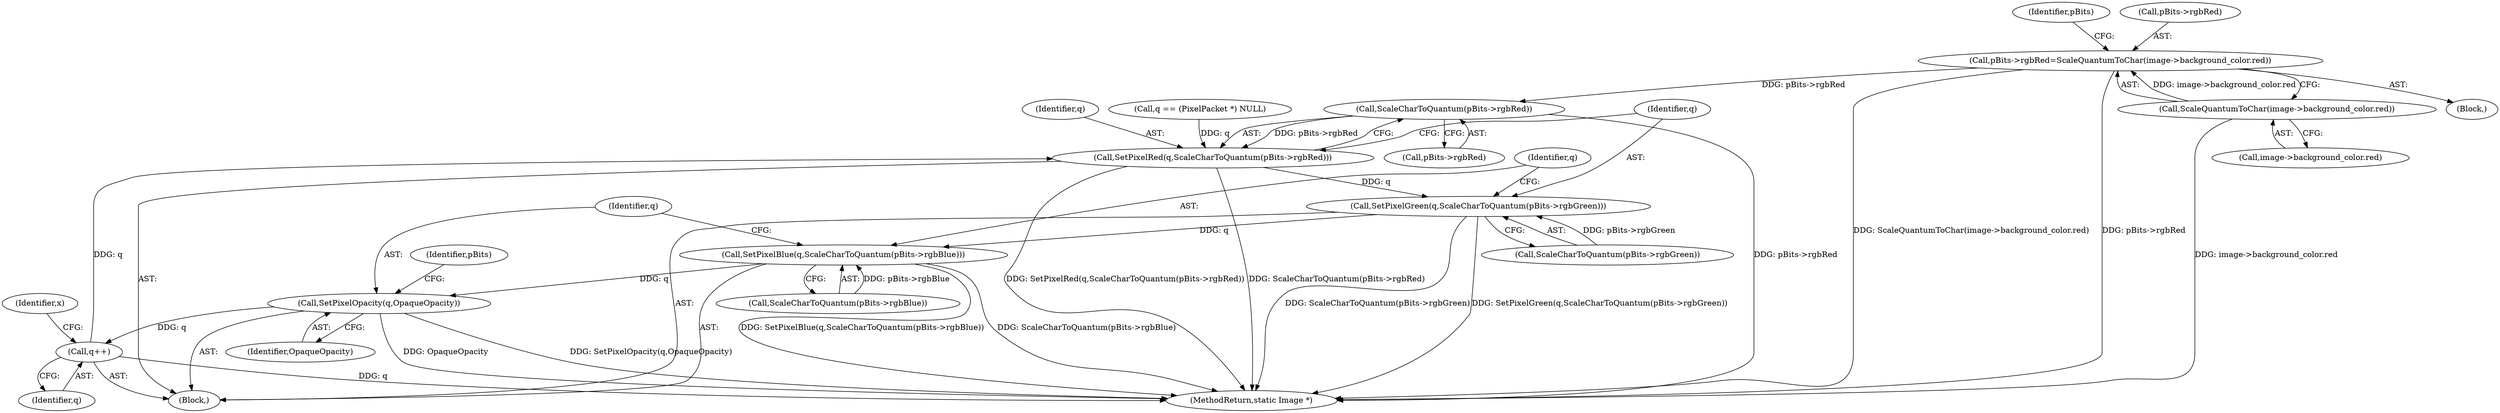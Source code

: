 digraph "0_ImageMagick_f6e9d0d9955e85bdd7540b251cd50d598dacc5e6_15@pointer" {
"1000767" [label="(Call,ScaleCharToQuantum(pBits->rgbRed))"];
"1000651" [label="(Call,pBits->rgbRed=ScaleQuantumToChar(image->background_color.red))"];
"1000655" [label="(Call,ScaleQuantumToChar(image->background_color.red))"];
"1000765" [label="(Call,SetPixelRed(q,ScaleCharToQuantum(pBits->rgbRed)))"];
"1000771" [label="(Call,SetPixelGreen(q,ScaleCharToQuantum(pBits->rgbGreen)))"];
"1000777" [label="(Call,SetPixelBlue(q,ScaleCharToQuantum(pBits->rgbBlue)))"];
"1000783" [label="(Call,SetPixelOpacity(q,OpaqueOpacity))"];
"1000788" [label="(Call,q++)"];
"1000655" [label="(Call,ScaleQuantumToChar(image->background_color.red))"];
"1000772" [label="(Identifier,q)"];
"1000764" [label="(Block,)"];
"1000773" [label="(Call,ScaleCharToQuantum(pBits->rgbGreen))"];
"1000809" [label="(MethodReturn,static Image *)"];
"1000763" [label="(Identifier,x)"];
"1000765" [label="(Call,SetPixelRed(q,ScaleCharToQuantum(pBits->rgbRed)))"];
"1000745" [label="(Call,q == (PixelPacket *) NULL)"];
"1000766" [label="(Identifier,q)"];
"1000663" [label="(Identifier,pBits)"];
"1000656" [label="(Call,image->background_color.red)"];
"1000785" [label="(Identifier,OpaqueOpacity)"];
"1000651" [label="(Call,pBits->rgbRed=ScaleQuantumToChar(image->background_color.red))"];
"1000767" [label="(Call,ScaleCharToQuantum(pBits->rgbRed))"];
"1000652" [label="(Call,pBits->rgbRed)"];
"1000788" [label="(Call,q++)"];
"1000650" [label="(Block,)"];
"1000787" [label="(Identifier,pBits)"];
"1000778" [label="(Identifier,q)"];
"1000789" [label="(Identifier,q)"];
"1000771" [label="(Call,SetPixelGreen(q,ScaleCharToQuantum(pBits->rgbGreen)))"];
"1000768" [label="(Call,pBits->rgbRed)"];
"1000784" [label="(Identifier,q)"];
"1000777" [label="(Call,SetPixelBlue(q,ScaleCharToQuantum(pBits->rgbBlue)))"];
"1000783" [label="(Call,SetPixelOpacity(q,OpaqueOpacity))"];
"1000779" [label="(Call,ScaleCharToQuantum(pBits->rgbBlue))"];
"1000767" -> "1000765"  [label="AST: "];
"1000767" -> "1000768"  [label="CFG: "];
"1000768" -> "1000767"  [label="AST: "];
"1000765" -> "1000767"  [label="CFG: "];
"1000767" -> "1000809"  [label="DDG: pBits->rgbRed"];
"1000767" -> "1000765"  [label="DDG: pBits->rgbRed"];
"1000651" -> "1000767"  [label="DDG: pBits->rgbRed"];
"1000651" -> "1000650"  [label="AST: "];
"1000651" -> "1000655"  [label="CFG: "];
"1000652" -> "1000651"  [label="AST: "];
"1000655" -> "1000651"  [label="AST: "];
"1000663" -> "1000651"  [label="CFG: "];
"1000651" -> "1000809"  [label="DDG: ScaleQuantumToChar(image->background_color.red)"];
"1000651" -> "1000809"  [label="DDG: pBits->rgbRed"];
"1000655" -> "1000651"  [label="DDG: image->background_color.red"];
"1000655" -> "1000656"  [label="CFG: "];
"1000656" -> "1000655"  [label="AST: "];
"1000655" -> "1000809"  [label="DDG: image->background_color.red"];
"1000765" -> "1000764"  [label="AST: "];
"1000766" -> "1000765"  [label="AST: "];
"1000772" -> "1000765"  [label="CFG: "];
"1000765" -> "1000809"  [label="DDG: ScaleCharToQuantum(pBits->rgbRed)"];
"1000765" -> "1000809"  [label="DDG: SetPixelRed(q,ScaleCharToQuantum(pBits->rgbRed))"];
"1000788" -> "1000765"  [label="DDG: q"];
"1000745" -> "1000765"  [label="DDG: q"];
"1000765" -> "1000771"  [label="DDG: q"];
"1000771" -> "1000764"  [label="AST: "];
"1000771" -> "1000773"  [label="CFG: "];
"1000772" -> "1000771"  [label="AST: "];
"1000773" -> "1000771"  [label="AST: "];
"1000778" -> "1000771"  [label="CFG: "];
"1000771" -> "1000809"  [label="DDG: ScaleCharToQuantum(pBits->rgbGreen)"];
"1000771" -> "1000809"  [label="DDG: SetPixelGreen(q,ScaleCharToQuantum(pBits->rgbGreen))"];
"1000773" -> "1000771"  [label="DDG: pBits->rgbGreen"];
"1000771" -> "1000777"  [label="DDG: q"];
"1000777" -> "1000764"  [label="AST: "];
"1000777" -> "1000779"  [label="CFG: "];
"1000778" -> "1000777"  [label="AST: "];
"1000779" -> "1000777"  [label="AST: "];
"1000784" -> "1000777"  [label="CFG: "];
"1000777" -> "1000809"  [label="DDG: SetPixelBlue(q,ScaleCharToQuantum(pBits->rgbBlue))"];
"1000777" -> "1000809"  [label="DDG: ScaleCharToQuantum(pBits->rgbBlue)"];
"1000779" -> "1000777"  [label="DDG: pBits->rgbBlue"];
"1000777" -> "1000783"  [label="DDG: q"];
"1000783" -> "1000764"  [label="AST: "];
"1000783" -> "1000785"  [label="CFG: "];
"1000784" -> "1000783"  [label="AST: "];
"1000785" -> "1000783"  [label="AST: "];
"1000787" -> "1000783"  [label="CFG: "];
"1000783" -> "1000809"  [label="DDG: OpaqueOpacity"];
"1000783" -> "1000809"  [label="DDG: SetPixelOpacity(q,OpaqueOpacity)"];
"1000783" -> "1000788"  [label="DDG: q"];
"1000788" -> "1000764"  [label="AST: "];
"1000788" -> "1000789"  [label="CFG: "];
"1000789" -> "1000788"  [label="AST: "];
"1000763" -> "1000788"  [label="CFG: "];
"1000788" -> "1000809"  [label="DDG: q"];
}
